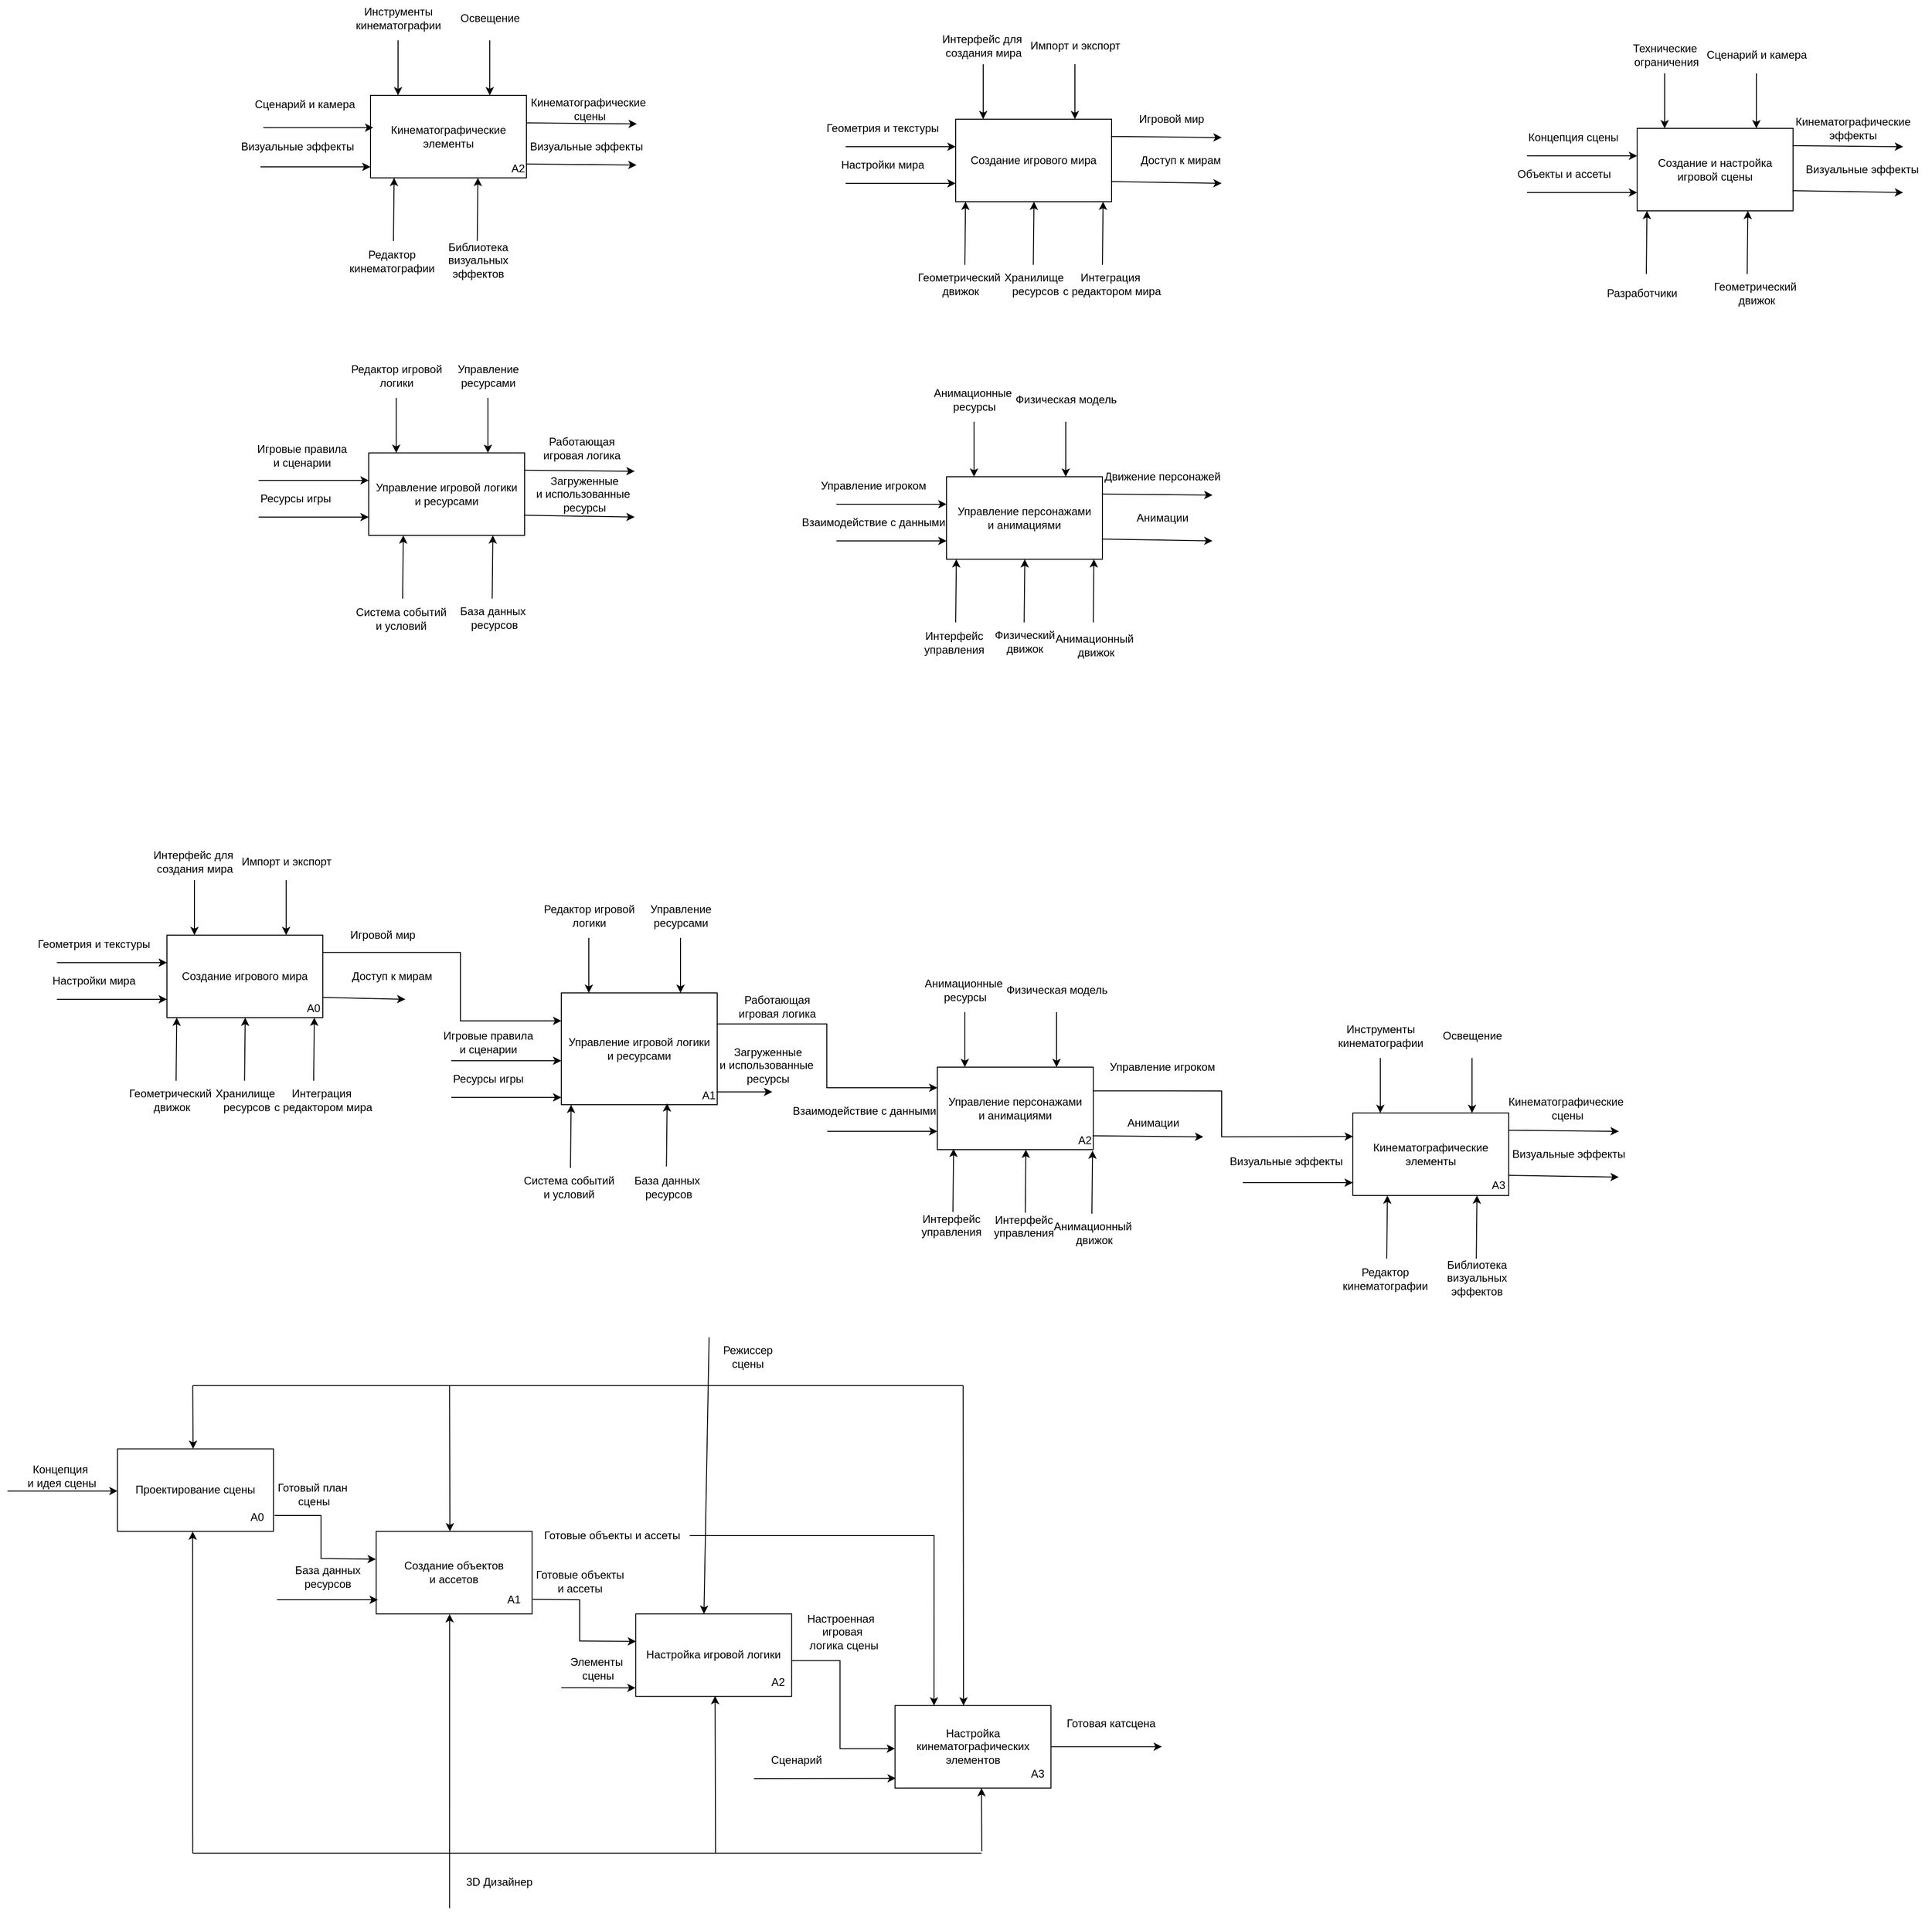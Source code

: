 <mxfile version="21.7.5" type="device">
  <diagram name="Страница — 1" id="sKF7hT73zh9AMPzWDUYk">
    <mxGraphModel dx="2245" dy="682" grid="1" gridSize="10" guides="1" tooltips="1" connect="1" arrows="1" fold="1" page="1" pageScale="1" pageWidth="827" pageHeight="1169" math="0" shadow="0">
      <root>
        <mxCell id="0" />
        <mxCell id="1" parent="0" />
        <mxCell id="dz_vzdbdL12ZwfbwtRYd-1" value="Создание игрового мира" style="rounded=0;whiteSpace=wrap;html=1;" parent="1" vertex="1">
          <mxGeometry x="350" y="260" width="170" height="90" as="geometry" />
        </mxCell>
        <mxCell id="dz_vzdbdL12ZwfbwtRYd-3" value="" style="endArrow=classic;html=1;rounded=0;" parent="1" edge="1">
          <mxGeometry width="50" height="50" relative="1" as="geometry">
            <mxPoint x="230" y="290" as="sourcePoint" />
            <mxPoint x="350" y="290" as="targetPoint" />
          </mxGeometry>
        </mxCell>
        <mxCell id="dz_vzdbdL12ZwfbwtRYd-5" value="Геометрия и текстуры" style="text;html=1;align=center;verticalAlign=middle;resizable=0;points=[];autosize=1;strokeColor=none;fillColor=none;" parent="1" vertex="1">
          <mxGeometry x="195" y="255" width="150" height="30" as="geometry" />
        </mxCell>
        <mxCell id="dz_vzdbdL12ZwfbwtRYd-7" value="" style="endArrow=classic;html=1;rounded=0;" parent="1" edge="1">
          <mxGeometry width="50" height="50" relative="1" as="geometry">
            <mxPoint x="230" y="330" as="sourcePoint" />
            <mxPoint x="350" y="330" as="targetPoint" />
          </mxGeometry>
        </mxCell>
        <mxCell id="dz_vzdbdL12ZwfbwtRYd-8" value="Настройки мира" style="text;html=1;align=center;verticalAlign=middle;resizable=0;points=[];autosize=1;strokeColor=none;fillColor=none;" parent="1" vertex="1">
          <mxGeometry x="215" y="295" width="110" height="30" as="geometry" />
        </mxCell>
        <mxCell id="dz_vzdbdL12ZwfbwtRYd-10" value="" style="endArrow=classic;html=1;rounded=0;" parent="1" edge="1">
          <mxGeometry width="50" height="50" relative="1" as="geometry">
            <mxPoint x="380" y="200" as="sourcePoint" />
            <mxPoint x="380" y="260" as="targetPoint" />
          </mxGeometry>
        </mxCell>
        <mxCell id="dz_vzdbdL12ZwfbwtRYd-11" value="Интерфейс для&amp;nbsp;&lt;br&gt;создания мира" style="text;html=1;align=center;verticalAlign=middle;resizable=0;points=[];autosize=1;strokeColor=none;fillColor=none;" parent="1" vertex="1">
          <mxGeometry x="325" y="160" width="110" height="40" as="geometry" />
        </mxCell>
        <mxCell id="dz_vzdbdL12ZwfbwtRYd-13" value="" style="endArrow=classic;html=1;rounded=0;" parent="1" edge="1">
          <mxGeometry width="50" height="50" relative="1" as="geometry">
            <mxPoint x="480" y="200" as="sourcePoint" />
            <mxPoint x="480" y="260" as="targetPoint" />
          </mxGeometry>
        </mxCell>
        <mxCell id="dz_vzdbdL12ZwfbwtRYd-15" value="Импорт и экспорт" style="text;html=1;align=center;verticalAlign=middle;resizable=0;points=[];autosize=1;strokeColor=none;fillColor=none;" parent="1" vertex="1">
          <mxGeometry x="420" y="165" width="120" height="30" as="geometry" />
        </mxCell>
        <mxCell id="dz_vzdbdL12ZwfbwtRYd-16" value="" style="endArrow=classic;html=1;rounded=0;entryX=0.063;entryY=1.013;entryDx=0;entryDy=0;entryPerimeter=0;" parent="1" edge="1">
          <mxGeometry width="50" height="50" relative="1" as="geometry">
            <mxPoint x="360" y="418.83" as="sourcePoint" />
            <mxPoint x="360.71" y="350.0" as="targetPoint" />
          </mxGeometry>
        </mxCell>
        <mxCell id="dz_vzdbdL12ZwfbwtRYd-18" value="Геометрический&amp;nbsp;&lt;br&gt;движок" style="text;html=1;align=center;verticalAlign=middle;resizable=0;points=[];autosize=1;strokeColor=none;fillColor=none;" parent="1" vertex="1">
          <mxGeometry x="295" y="420" width="120" height="40" as="geometry" />
        </mxCell>
        <mxCell id="dz_vzdbdL12ZwfbwtRYd-19" value="" style="endArrow=classic;html=1;rounded=0;entryX=0.063;entryY=1.013;entryDx=0;entryDy=0;entryPerimeter=0;" parent="1" edge="1">
          <mxGeometry width="50" height="50" relative="1" as="geometry">
            <mxPoint x="434.65" y="418.83" as="sourcePoint" />
            <mxPoint x="435.36" y="350.0" as="targetPoint" />
          </mxGeometry>
        </mxCell>
        <mxCell id="dz_vzdbdL12ZwfbwtRYd-20" value="" style="endArrow=classic;html=1;rounded=0;entryX=0.063;entryY=1.013;entryDx=0;entryDy=0;entryPerimeter=0;" parent="1" edge="1">
          <mxGeometry width="50" height="50" relative="1" as="geometry">
            <mxPoint x="510" y="418.83" as="sourcePoint" />
            <mxPoint x="510.71" y="350.0" as="targetPoint" />
          </mxGeometry>
        </mxCell>
        <mxCell id="dz_vzdbdL12ZwfbwtRYd-21" value="Хранилище&lt;br&gt;&amp;nbsp;ресурсов" style="text;html=1;align=center;verticalAlign=middle;resizable=0;points=[];autosize=1;strokeColor=none;fillColor=none;" parent="1" vertex="1">
          <mxGeometry x="390" y="420" width="90" height="40" as="geometry" />
        </mxCell>
        <mxCell id="dz_vzdbdL12ZwfbwtRYd-22" value="Интеграция&amp;nbsp;&lt;br&gt;с редактором мира" style="text;html=1;align=center;verticalAlign=middle;resizable=0;points=[];autosize=1;strokeColor=none;fillColor=none;" parent="1" vertex="1">
          <mxGeometry x="455" y="420" width="130" height="40" as="geometry" />
        </mxCell>
        <mxCell id="dz_vzdbdL12ZwfbwtRYd-23" value="" style="endArrow=classic;html=1;rounded=0;" parent="1" edge="1">
          <mxGeometry width="50" height="50" relative="1" as="geometry">
            <mxPoint x="519.29" y="278.83" as="sourcePoint" />
            <mxPoint x="640" y="280" as="targetPoint" />
          </mxGeometry>
        </mxCell>
        <mxCell id="dz_vzdbdL12ZwfbwtRYd-24" value="" style="endArrow=classic;html=1;rounded=0;" parent="1" edge="1">
          <mxGeometry width="50" height="50" relative="1" as="geometry">
            <mxPoint x="519.29" y="328" as="sourcePoint" />
            <mxPoint x="640" y="330" as="targetPoint" />
          </mxGeometry>
        </mxCell>
        <mxCell id="dz_vzdbdL12ZwfbwtRYd-25" value="Игровой мир" style="text;html=1;align=center;verticalAlign=middle;resizable=0;points=[];autosize=1;strokeColor=none;fillColor=none;" parent="1" vertex="1">
          <mxGeometry x="540" y="245" width="90" height="30" as="geometry" />
        </mxCell>
        <mxCell id="dz_vzdbdL12ZwfbwtRYd-26" value="Доступ к мирам" style="text;html=1;align=center;verticalAlign=middle;resizable=0;points=[];autosize=1;strokeColor=none;fillColor=none;" parent="1" vertex="1">
          <mxGeometry x="540" y="290" width="110" height="30" as="geometry" />
        </mxCell>
        <mxCell id="dz_vzdbdL12ZwfbwtRYd-27" value="Управление персонажами&lt;br&gt;и анимациями" style="rounded=0;whiteSpace=wrap;html=1;" parent="1" vertex="1">
          <mxGeometry x="340" y="650" width="170" height="90" as="geometry" />
        </mxCell>
        <mxCell id="dz_vzdbdL12ZwfbwtRYd-28" value="" style="endArrow=classic;html=1;rounded=0;" parent="1" edge="1">
          <mxGeometry width="50" height="50" relative="1" as="geometry">
            <mxPoint x="220" y="680" as="sourcePoint" />
            <mxPoint x="340" y="680" as="targetPoint" />
          </mxGeometry>
        </mxCell>
        <mxCell id="dz_vzdbdL12ZwfbwtRYd-29" value="Управление игроком" style="text;html=1;align=center;verticalAlign=middle;resizable=0;points=[];autosize=1;strokeColor=none;fillColor=none;" parent="1" vertex="1">
          <mxGeometry x="190" y="645" width="140" height="30" as="geometry" />
        </mxCell>
        <mxCell id="dz_vzdbdL12ZwfbwtRYd-30" value="" style="endArrow=classic;html=1;rounded=0;" parent="1" edge="1">
          <mxGeometry width="50" height="50" relative="1" as="geometry">
            <mxPoint x="220" y="720" as="sourcePoint" />
            <mxPoint x="340" y="720" as="targetPoint" />
          </mxGeometry>
        </mxCell>
        <mxCell id="dz_vzdbdL12ZwfbwtRYd-31" value="Взаимодействие с данными" style="text;html=1;align=center;verticalAlign=middle;resizable=0;points=[];autosize=1;strokeColor=none;fillColor=none;" parent="1" vertex="1">
          <mxGeometry x="170" y="685" width="180" height="30" as="geometry" />
        </mxCell>
        <mxCell id="dz_vzdbdL12ZwfbwtRYd-32" value="" style="endArrow=classic;html=1;rounded=0;" parent="1" edge="1">
          <mxGeometry width="50" height="50" relative="1" as="geometry">
            <mxPoint x="370" y="590" as="sourcePoint" />
            <mxPoint x="370" y="650" as="targetPoint" />
          </mxGeometry>
        </mxCell>
        <mxCell id="dz_vzdbdL12ZwfbwtRYd-33" value="Анимационные&amp;nbsp;&lt;br&gt;ресурсы" style="text;html=1;align=center;verticalAlign=middle;resizable=0;points=[];autosize=1;strokeColor=none;fillColor=none;" parent="1" vertex="1">
          <mxGeometry x="315" y="546" width="110" height="40" as="geometry" />
        </mxCell>
        <mxCell id="dz_vzdbdL12ZwfbwtRYd-34" value="" style="endArrow=classic;html=1;rounded=0;" parent="1" edge="1">
          <mxGeometry width="50" height="50" relative="1" as="geometry">
            <mxPoint x="470" y="590" as="sourcePoint" />
            <mxPoint x="470" y="650" as="targetPoint" />
          </mxGeometry>
        </mxCell>
        <mxCell id="dz_vzdbdL12ZwfbwtRYd-35" value="Физическая модель" style="text;html=1;align=center;verticalAlign=middle;resizable=0;points=[];autosize=1;strokeColor=none;fillColor=none;" parent="1" vertex="1">
          <mxGeometry x="405" y="551" width="130" height="30" as="geometry" />
        </mxCell>
        <mxCell id="dz_vzdbdL12ZwfbwtRYd-36" value="" style="endArrow=classic;html=1;rounded=0;entryX=0.063;entryY=1.013;entryDx=0;entryDy=0;entryPerimeter=0;" parent="1" edge="1">
          <mxGeometry width="50" height="50" relative="1" as="geometry">
            <mxPoint x="350" y="808.83" as="sourcePoint" />
            <mxPoint x="350.71" y="740" as="targetPoint" />
          </mxGeometry>
        </mxCell>
        <mxCell id="dz_vzdbdL12ZwfbwtRYd-37" value="Интерфейс&lt;br&gt;управления" style="text;html=1;align=center;verticalAlign=middle;resizable=0;points=[];autosize=1;strokeColor=none;fillColor=none;" parent="1" vertex="1">
          <mxGeometry x="303" y="811" width="90" height="40" as="geometry" />
        </mxCell>
        <mxCell id="dz_vzdbdL12ZwfbwtRYd-38" value="" style="endArrow=classic;html=1;rounded=0;entryX=0.063;entryY=1.013;entryDx=0;entryDy=0;entryPerimeter=0;" parent="1" edge="1">
          <mxGeometry width="50" height="50" relative="1" as="geometry">
            <mxPoint x="424.65" y="808.83" as="sourcePoint" />
            <mxPoint x="425.36" y="740" as="targetPoint" />
          </mxGeometry>
        </mxCell>
        <mxCell id="dz_vzdbdL12ZwfbwtRYd-39" value="" style="endArrow=classic;html=1;rounded=0;entryX=0.063;entryY=1.013;entryDx=0;entryDy=0;entryPerimeter=0;" parent="1" edge="1">
          <mxGeometry width="50" height="50" relative="1" as="geometry">
            <mxPoint x="500" y="808.83" as="sourcePoint" />
            <mxPoint x="500.71" y="740" as="targetPoint" />
          </mxGeometry>
        </mxCell>
        <mxCell id="dz_vzdbdL12ZwfbwtRYd-40" value="Физический&lt;br&gt;движок" style="text;html=1;align=center;verticalAlign=middle;resizable=0;points=[];autosize=1;strokeColor=none;fillColor=none;" parent="1" vertex="1">
          <mxGeometry x="380" y="810" width="90" height="40" as="geometry" />
        </mxCell>
        <mxCell id="dz_vzdbdL12ZwfbwtRYd-41" value="Анимационный&lt;br&gt;&amp;nbsp;движок" style="text;html=1;align=center;verticalAlign=middle;resizable=0;points=[];autosize=1;strokeColor=none;fillColor=none;" parent="1" vertex="1">
          <mxGeometry x="446" y="814" width="110" height="40" as="geometry" />
        </mxCell>
        <mxCell id="dz_vzdbdL12ZwfbwtRYd-42" value="" style="endArrow=classic;html=1;rounded=0;" parent="1" edge="1">
          <mxGeometry width="50" height="50" relative="1" as="geometry">
            <mxPoint x="509.29" y="668.83" as="sourcePoint" />
            <mxPoint x="630" y="670" as="targetPoint" />
          </mxGeometry>
        </mxCell>
        <mxCell id="dz_vzdbdL12ZwfbwtRYd-43" value="" style="endArrow=classic;html=1;rounded=0;" parent="1" edge="1">
          <mxGeometry width="50" height="50" relative="1" as="geometry">
            <mxPoint x="509.29" y="718" as="sourcePoint" />
            <mxPoint x="630" y="720" as="targetPoint" />
          </mxGeometry>
        </mxCell>
        <mxCell id="dz_vzdbdL12ZwfbwtRYd-44" value="Движение персонажей" style="text;html=1;align=center;verticalAlign=middle;resizable=0;points=[];autosize=1;strokeColor=none;fillColor=none;" parent="1" vertex="1">
          <mxGeometry x="500" y="635" width="150" height="30" as="geometry" />
        </mxCell>
        <mxCell id="dz_vzdbdL12ZwfbwtRYd-45" value="Анимации" style="text;html=1;align=center;verticalAlign=middle;resizable=0;points=[];autosize=1;strokeColor=none;fillColor=none;" parent="1" vertex="1">
          <mxGeometry x="535" y="680" width="80" height="30" as="geometry" />
        </mxCell>
        <mxCell id="dz_vzdbdL12ZwfbwtRYd-65" value="Управление игровой логики&lt;br style=&quot;border-color: var(--border-color);&quot;&gt;и ресурсами" style="rounded=0;whiteSpace=wrap;html=1;" parent="1" vertex="1">
          <mxGeometry x="-80" y="1213" width="170" height="122" as="geometry" />
        </mxCell>
        <mxCell id="dz_vzdbdL12ZwfbwtRYd-66" value="" style="endArrow=classic;html=1;rounded=0;" parent="1" edge="1">
          <mxGeometry width="50" height="50" relative="1" as="geometry">
            <mxPoint x="-200" y="1287" as="sourcePoint" />
            <mxPoint x="-80" y="1287" as="targetPoint" />
          </mxGeometry>
        </mxCell>
        <mxCell id="dz_vzdbdL12ZwfbwtRYd-67" value="Игровые правила&lt;br style=&quot;border-color: var(--border-color);&quot;&gt;и сценарии" style="text;html=1;align=center;verticalAlign=middle;resizable=0;points=[];autosize=1;strokeColor=none;fillColor=none;" parent="1" vertex="1">
          <mxGeometry x="-220" y="1247" width="120" height="40" as="geometry" />
        </mxCell>
        <mxCell id="dz_vzdbdL12ZwfbwtRYd-68" value="" style="endArrow=classic;html=1;rounded=0;" parent="1" edge="1">
          <mxGeometry width="50" height="50" relative="1" as="geometry">
            <mxPoint x="-200" y="1327" as="sourcePoint" />
            <mxPoint x="-80" y="1327" as="targetPoint" />
          </mxGeometry>
        </mxCell>
        <mxCell id="dz_vzdbdL12ZwfbwtRYd-69" value="Ресурсы игры" style="text;html=1;align=center;verticalAlign=middle;resizable=0;points=[];autosize=1;strokeColor=none;fillColor=none;" parent="1" vertex="1">
          <mxGeometry x="-210" y="1292" width="100" height="30" as="geometry" />
        </mxCell>
        <mxCell id="dz_vzdbdL12ZwfbwtRYd-70" value="" style="endArrow=classic;html=1;rounded=0;" parent="1" edge="1">
          <mxGeometry width="50" height="50" relative="1" as="geometry">
            <mxPoint x="-50" y="1153" as="sourcePoint" />
            <mxPoint x="-50" y="1213" as="targetPoint" />
          </mxGeometry>
        </mxCell>
        <mxCell id="dz_vzdbdL12ZwfbwtRYd-71" value="Редактор игровой&lt;br style=&quot;border-color: var(--border-color);&quot;&gt;логики" style="text;html=1;align=center;verticalAlign=middle;resizable=0;points=[];autosize=1;strokeColor=none;fillColor=none;" parent="1" vertex="1">
          <mxGeometry x="-110" y="1109" width="120" height="40" as="geometry" />
        </mxCell>
        <mxCell id="dz_vzdbdL12ZwfbwtRYd-72" value="" style="endArrow=classic;html=1;rounded=0;" parent="1" edge="1">
          <mxGeometry width="50" height="50" relative="1" as="geometry">
            <mxPoint x="50" y="1153" as="sourcePoint" />
            <mxPoint x="50" y="1213" as="targetPoint" />
          </mxGeometry>
        </mxCell>
        <mxCell id="dz_vzdbdL12ZwfbwtRYd-73" value="Управление&lt;br style=&quot;border-color: var(--border-color);&quot;&gt;ресурсами" style="text;html=1;align=center;verticalAlign=middle;resizable=0;points=[];autosize=1;strokeColor=none;fillColor=none;" parent="1" vertex="1">
          <mxGeometry x="5" y="1109" width="90" height="40" as="geometry" />
        </mxCell>
        <mxCell id="dz_vzdbdL12ZwfbwtRYd-74" value="" style="endArrow=classic;html=1;rounded=0;entryX=0.063;entryY=1.013;entryDx=0;entryDy=0;entryPerimeter=0;" parent="1" edge="1">
          <mxGeometry width="50" height="50" relative="1" as="geometry">
            <mxPoint x="-70" y="1403.83" as="sourcePoint" />
            <mxPoint x="-69.29" y="1335" as="targetPoint" />
          </mxGeometry>
        </mxCell>
        <mxCell id="dz_vzdbdL12ZwfbwtRYd-75" value="Система событий&lt;br style=&quot;border-color: var(--border-color);&quot;&gt;и условий" style="text;html=1;align=center;verticalAlign=middle;resizable=0;points=[];autosize=1;strokeColor=none;fillColor=none;" parent="1" vertex="1">
          <mxGeometry x="-132" y="1405" width="120" height="40" as="geometry" />
        </mxCell>
        <mxCell id="dz_vzdbdL12ZwfbwtRYd-76" value="" style="endArrow=classic;html=1;rounded=0;entryX=0.063;entryY=1.013;entryDx=0;entryDy=0;entryPerimeter=0;" parent="1" edge="1">
          <mxGeometry width="50" height="50" relative="1" as="geometry">
            <mxPoint x="34.65" y="1402.33" as="sourcePoint" />
            <mxPoint x="35.36" y="1333.5" as="targetPoint" />
          </mxGeometry>
        </mxCell>
        <mxCell id="dz_vzdbdL12ZwfbwtRYd-78" value="База данных&lt;br style=&quot;border-color: var(--border-color);&quot;&gt;&amp;nbsp;ресурсов" style="text;html=1;align=center;verticalAlign=middle;resizable=0;points=[];autosize=1;strokeColor=none;fillColor=none;" parent="1" vertex="1">
          <mxGeometry x="-10" y="1404.5" width="90" height="40" as="geometry" />
        </mxCell>
        <mxCell id="dz_vzdbdL12ZwfbwtRYd-80" value="" style="endArrow=classic;html=1;rounded=0;entryX=0;entryY=0.25;entryDx=0;entryDy=0;edgeStyle=elbowEdgeStyle;" parent="1" target="dz_vzdbdL12ZwfbwtRYd-103" edge="1">
          <mxGeometry width="50" height="50" relative="1" as="geometry">
            <mxPoint x="89.29" y="1246.83" as="sourcePoint" />
            <mxPoint x="210" y="1248" as="targetPoint" />
          </mxGeometry>
        </mxCell>
        <mxCell id="dz_vzdbdL12ZwfbwtRYd-81" value="" style="endArrow=classic;html=1;rounded=0;" parent="1" edge="1">
          <mxGeometry width="50" height="50" relative="1" as="geometry">
            <mxPoint x="89.29" y="1321" as="sourcePoint" />
            <mxPoint x="150" y="1321" as="targetPoint" />
          </mxGeometry>
        </mxCell>
        <mxCell id="dz_vzdbdL12ZwfbwtRYd-82" value="Работающая&lt;br style=&quot;border-color: var(--border-color);&quot;&gt;игровая логика" style="text;html=1;align=center;verticalAlign=middle;resizable=0;points=[];autosize=1;strokeColor=none;fillColor=none;" parent="1" vertex="1">
          <mxGeometry x="100" y="1208" width="110" height="40" as="geometry" />
        </mxCell>
        <mxCell id="dz_vzdbdL12ZwfbwtRYd-83" value="Загруженные&lt;br style=&quot;border-color: var(--border-color);&quot;&gt;и использованные&amp;nbsp;&lt;br style=&quot;border-color: var(--border-color);&quot;&gt;ресурсы" style="text;html=1;align=center;verticalAlign=middle;resizable=0;points=[];autosize=1;strokeColor=none;fillColor=none;" parent="1" vertex="1">
          <mxGeometry x="80" y="1262" width="130" height="60" as="geometry" />
        </mxCell>
        <mxCell id="dz_vzdbdL12ZwfbwtRYd-103" value="Управление персонажами&lt;br style=&quot;border-color: var(--border-color);&quot;&gt;и анимациями" style="rounded=0;whiteSpace=wrap;html=1;" parent="1" vertex="1">
          <mxGeometry x="330" y="1294" width="170" height="90" as="geometry" />
        </mxCell>
        <mxCell id="dz_vzdbdL12ZwfbwtRYd-106" value="" style="endArrow=classic;html=1;rounded=0;" parent="1" edge="1">
          <mxGeometry width="50" height="50" relative="1" as="geometry">
            <mxPoint x="210" y="1364" as="sourcePoint" />
            <mxPoint x="330" y="1364" as="targetPoint" />
          </mxGeometry>
        </mxCell>
        <mxCell id="dz_vzdbdL12ZwfbwtRYd-108" value="" style="endArrow=classic;html=1;rounded=0;" parent="1" edge="1">
          <mxGeometry width="50" height="50" relative="1" as="geometry">
            <mxPoint x="360" y="1234" as="sourcePoint" />
            <mxPoint x="360" y="1294" as="targetPoint" />
          </mxGeometry>
        </mxCell>
        <mxCell id="dz_vzdbdL12ZwfbwtRYd-109" value="Анимационные&amp;nbsp;&lt;br style=&quot;border-color: var(--border-color);&quot;&gt;ресурсы" style="text;html=1;align=center;verticalAlign=middle;resizable=0;points=[];autosize=1;strokeColor=none;fillColor=none;" parent="1" vertex="1">
          <mxGeometry x="305" y="1190" width="110" height="40" as="geometry" />
        </mxCell>
        <mxCell id="dz_vzdbdL12ZwfbwtRYd-110" value="" style="endArrow=classic;html=1;rounded=0;" parent="1" edge="1">
          <mxGeometry width="50" height="50" relative="1" as="geometry">
            <mxPoint x="460" y="1234" as="sourcePoint" />
            <mxPoint x="460" y="1294" as="targetPoint" />
          </mxGeometry>
        </mxCell>
        <mxCell id="dz_vzdbdL12ZwfbwtRYd-111" value="Физическая модель" style="text;html=1;align=center;verticalAlign=middle;resizable=0;points=[];autosize=1;strokeColor=none;fillColor=none;" parent="1" vertex="1">
          <mxGeometry x="395" y="1195" width="130" height="30" as="geometry" />
        </mxCell>
        <mxCell id="dz_vzdbdL12ZwfbwtRYd-112" value="" style="endArrow=classic;html=1;rounded=0;entryX=0.063;entryY=1.013;entryDx=0;entryDy=0;entryPerimeter=0;" parent="1" edge="1">
          <mxGeometry width="50" height="50" relative="1" as="geometry">
            <mxPoint x="347" y="1451.83" as="sourcePoint" />
            <mxPoint x="347.71" y="1383" as="targetPoint" />
          </mxGeometry>
        </mxCell>
        <mxCell id="dz_vzdbdL12ZwfbwtRYd-113" value="&#xa;&lt;span style=&quot;color: rgb(0, 0, 0); font-family: Helvetica; font-size: 12px; font-style: normal; font-variant-ligatures: normal; font-variant-caps: normal; font-weight: 400; letter-spacing: normal; orphans: 2; text-align: center; text-indent: 0px; text-transform: none; widows: 2; word-spacing: 0px; -webkit-text-stroke-width: 0px; background-color: rgb(251, 251, 251); text-decoration-thickness: initial; text-decoration-style: initial; text-decoration-color: initial; float: none; display: inline !important;&quot;&gt;Интерфейс&lt;/span&gt;&lt;br style=&quot;border-color: var(--border-color); color: rgb(0, 0, 0); font-family: Helvetica; font-size: 12px; font-style: normal; font-variant-ligatures: normal; font-variant-caps: normal; font-weight: 400; letter-spacing: normal; orphans: 2; text-align: center; text-indent: 0px; text-transform: none; widows: 2; word-spacing: 0px; -webkit-text-stroke-width: 0px; background-color: rgb(251, 251, 251); text-decoration-thickness: initial; text-decoration-style: initial; text-decoration-color: initial;&quot;&gt;&lt;span style=&quot;color: rgb(0, 0, 0); font-family: Helvetica; font-size: 12px; font-style: normal; font-variant-ligatures: normal; font-variant-caps: normal; font-weight: 400; letter-spacing: normal; orphans: 2; text-align: center; text-indent: 0px; text-transform: none; widows: 2; word-spacing: 0px; -webkit-text-stroke-width: 0px; background-color: rgb(251, 251, 251); text-decoration-thickness: initial; text-decoration-style: initial; text-decoration-color: initial; float: none; display: inline !important;&quot;&gt;управления&lt;/span&gt;&#xa;&#xa;" style="text;html=1;align=center;verticalAlign=middle;resizable=0;points=[];autosize=1;strokeColor=none;fillColor=none;" parent="1" vertex="1">
          <mxGeometry x="300" y="1439" width="90" height="70" as="geometry" />
        </mxCell>
        <mxCell id="dz_vzdbdL12ZwfbwtRYd-114" value="" style="endArrow=classic;html=1;rounded=0;entryX=0.063;entryY=1.013;entryDx=0;entryDy=0;entryPerimeter=0;" parent="1" edge="1">
          <mxGeometry width="50" height="50" relative="1" as="geometry">
            <mxPoint x="498.51" y="1453.83" as="sourcePoint" />
            <mxPoint x="499.22" y="1385" as="targetPoint" />
          </mxGeometry>
        </mxCell>
        <mxCell id="dz_vzdbdL12ZwfbwtRYd-116" value="Анимационный&lt;br style=&quot;border-color: var(--border-color);&quot;&gt;&amp;nbsp;движок" style="text;html=1;align=center;verticalAlign=middle;resizable=0;points=[];autosize=1;strokeColor=none;fillColor=none;" parent="1" vertex="1">
          <mxGeometry x="443.86" y="1455" width="110" height="40" as="geometry" />
        </mxCell>
        <mxCell id="dz_vzdbdL12ZwfbwtRYd-118" value="" style="endArrow=classic;html=1;rounded=0;" parent="1" edge="1">
          <mxGeometry width="50" height="50" relative="1" as="geometry">
            <mxPoint x="499.29" y="1368.83" as="sourcePoint" />
            <mxPoint x="620" y="1370" as="targetPoint" />
          </mxGeometry>
        </mxCell>
        <mxCell id="dz_vzdbdL12ZwfbwtRYd-120" value="Анимации" style="text;html=1;align=center;verticalAlign=middle;resizable=0;points=[];autosize=1;strokeColor=none;fillColor=none;" parent="1" vertex="1">
          <mxGeometry x="525" y="1340" width="80" height="30" as="geometry" />
        </mxCell>
        <mxCell id="dz_vzdbdL12ZwfbwtRYd-122" value="Создание игрового мира" style="rounded=0;whiteSpace=wrap;html=1;" parent="1" vertex="1">
          <mxGeometry x="-510" y="1150" width="170" height="90" as="geometry" />
        </mxCell>
        <mxCell id="dz_vzdbdL12ZwfbwtRYd-123" value="" style="endArrow=classic;html=1;rounded=0;" parent="1" edge="1">
          <mxGeometry width="50" height="50" relative="1" as="geometry">
            <mxPoint x="-630" y="1180" as="sourcePoint" />
            <mxPoint x="-510" y="1180" as="targetPoint" />
          </mxGeometry>
        </mxCell>
        <mxCell id="dz_vzdbdL12ZwfbwtRYd-124" value="Геометрия и текстуры" style="text;html=1;align=center;verticalAlign=middle;resizable=0;points=[];autosize=1;strokeColor=none;fillColor=none;" parent="1" vertex="1">
          <mxGeometry x="-665" y="1145" width="150" height="30" as="geometry" />
        </mxCell>
        <mxCell id="dz_vzdbdL12ZwfbwtRYd-125" value="" style="endArrow=classic;html=1;rounded=0;" parent="1" edge="1">
          <mxGeometry width="50" height="50" relative="1" as="geometry">
            <mxPoint x="-630" y="1220" as="sourcePoint" />
            <mxPoint x="-510" y="1220" as="targetPoint" />
          </mxGeometry>
        </mxCell>
        <mxCell id="dz_vzdbdL12ZwfbwtRYd-126" value="Настройки мира" style="text;html=1;align=center;verticalAlign=middle;resizable=0;points=[];autosize=1;strokeColor=none;fillColor=none;" parent="1" vertex="1">
          <mxGeometry x="-645" y="1185" width="110" height="30" as="geometry" />
        </mxCell>
        <mxCell id="dz_vzdbdL12ZwfbwtRYd-127" value="" style="endArrow=classic;html=1;rounded=0;" parent="1" edge="1">
          <mxGeometry width="50" height="50" relative="1" as="geometry">
            <mxPoint x="-480" y="1090" as="sourcePoint" />
            <mxPoint x="-480" y="1150" as="targetPoint" />
          </mxGeometry>
        </mxCell>
        <mxCell id="dz_vzdbdL12ZwfbwtRYd-128" value="Интерфейс для&amp;nbsp;&lt;br style=&quot;border-color: var(--border-color);&quot;&gt;создания мира" style="text;html=1;align=center;verticalAlign=middle;resizable=0;points=[];autosize=1;strokeColor=none;fillColor=none;" parent="1" vertex="1">
          <mxGeometry x="-535" y="1050" width="110" height="40" as="geometry" />
        </mxCell>
        <mxCell id="dz_vzdbdL12ZwfbwtRYd-129" value="" style="endArrow=classic;html=1;rounded=0;" parent="1" edge="1">
          <mxGeometry width="50" height="50" relative="1" as="geometry">
            <mxPoint x="-380" y="1090" as="sourcePoint" />
            <mxPoint x="-380" y="1150" as="targetPoint" />
          </mxGeometry>
        </mxCell>
        <mxCell id="dz_vzdbdL12ZwfbwtRYd-130" value="Импорт и экспорт" style="text;html=1;align=center;verticalAlign=middle;resizable=0;points=[];autosize=1;strokeColor=none;fillColor=none;" parent="1" vertex="1">
          <mxGeometry x="-440" y="1055" width="120" height="30" as="geometry" />
        </mxCell>
        <mxCell id="dz_vzdbdL12ZwfbwtRYd-131" value="" style="endArrow=classic;html=1;rounded=0;entryX=0.063;entryY=1.013;entryDx=0;entryDy=0;entryPerimeter=0;" parent="1" edge="1">
          <mxGeometry width="50" height="50" relative="1" as="geometry">
            <mxPoint x="-500" y="1308.83" as="sourcePoint" />
            <mxPoint x="-499.29" y="1240" as="targetPoint" />
          </mxGeometry>
        </mxCell>
        <mxCell id="dz_vzdbdL12ZwfbwtRYd-132" value="Геометрический&amp;nbsp;&lt;br style=&quot;border-color: var(--border-color);&quot;&gt;движок" style="text;html=1;align=center;verticalAlign=middle;resizable=0;points=[];autosize=1;strokeColor=none;fillColor=none;" parent="1" vertex="1">
          <mxGeometry x="-565" y="1310" width="120" height="40" as="geometry" />
        </mxCell>
        <mxCell id="dz_vzdbdL12ZwfbwtRYd-133" value="" style="endArrow=classic;html=1;rounded=0;entryX=0.063;entryY=1.013;entryDx=0;entryDy=0;entryPerimeter=0;" parent="1" edge="1">
          <mxGeometry width="50" height="50" relative="1" as="geometry">
            <mxPoint x="-425.35" y="1308.83" as="sourcePoint" />
            <mxPoint x="-424.64" y="1240" as="targetPoint" />
          </mxGeometry>
        </mxCell>
        <mxCell id="dz_vzdbdL12ZwfbwtRYd-134" value="" style="endArrow=classic;html=1;rounded=0;entryX=0.063;entryY=1.013;entryDx=0;entryDy=0;entryPerimeter=0;" parent="1" edge="1">
          <mxGeometry width="50" height="50" relative="1" as="geometry">
            <mxPoint x="-350" y="1308.83" as="sourcePoint" />
            <mxPoint x="-349.29" y="1240" as="targetPoint" />
          </mxGeometry>
        </mxCell>
        <mxCell id="dz_vzdbdL12ZwfbwtRYd-135" value="Хранилище&lt;br style=&quot;border-color: var(--border-color);&quot;&gt;&amp;nbsp;ресурсов" style="text;html=1;align=center;verticalAlign=middle;resizable=0;points=[];autosize=1;strokeColor=none;fillColor=none;" parent="1" vertex="1">
          <mxGeometry x="-470" y="1310" width="90" height="40" as="geometry" />
        </mxCell>
        <mxCell id="dz_vzdbdL12ZwfbwtRYd-136" value="Интеграция&amp;nbsp;&lt;br style=&quot;border-color: var(--border-color);&quot;&gt;с редактором мира" style="text;html=1;align=center;verticalAlign=middle;resizable=0;points=[];autosize=1;strokeColor=none;fillColor=none;" parent="1" vertex="1">
          <mxGeometry x="-405" y="1310" width="130" height="40" as="geometry" />
        </mxCell>
        <mxCell id="dz_vzdbdL12ZwfbwtRYd-137" value="" style="endArrow=classic;html=1;rounded=0;entryX=0;entryY=0.25;entryDx=0;entryDy=0;edgeStyle=elbowEdgeStyle;" parent="1" target="dz_vzdbdL12ZwfbwtRYd-65" edge="1">
          <mxGeometry width="50" height="50" relative="1" as="geometry">
            <mxPoint x="-340.71" y="1168.83" as="sourcePoint" />
            <mxPoint x="-220" y="1170" as="targetPoint" />
            <Array as="points">
              <mxPoint x="-190" y="1205" />
            </Array>
          </mxGeometry>
        </mxCell>
        <mxCell id="dz_vzdbdL12ZwfbwtRYd-138" value="" style="endArrow=classic;html=1;rounded=0;" parent="1" edge="1">
          <mxGeometry width="50" height="50" relative="1" as="geometry">
            <mxPoint x="-340.71" y="1218" as="sourcePoint" />
            <mxPoint x="-250" y="1220" as="targetPoint" />
          </mxGeometry>
        </mxCell>
        <mxCell id="dz_vzdbdL12ZwfbwtRYd-139" value="Игровой мир" style="text;html=1;align=center;verticalAlign=middle;resizable=0;points=[];autosize=1;strokeColor=none;fillColor=none;" parent="1" vertex="1">
          <mxGeometry x="-320" y="1135" width="90" height="30" as="geometry" />
        </mxCell>
        <mxCell id="dz_vzdbdL12ZwfbwtRYd-140" value="Доступ к мирам" style="text;html=1;align=center;verticalAlign=middle;resizable=0;points=[];autosize=1;strokeColor=none;fillColor=none;" parent="1" vertex="1">
          <mxGeometry x="-320" y="1180" width="110" height="30" as="geometry" />
        </mxCell>
        <mxCell id="dz_vzdbdL12ZwfbwtRYd-146" value="Взаимодействие с данными" style="text;html=1;align=center;verticalAlign=middle;resizable=0;points=[];autosize=1;strokeColor=none;fillColor=none;" parent="1" vertex="1">
          <mxGeometry x="160" y="1327" width="180" height="30" as="geometry" />
        </mxCell>
        <mxCell id="dz_vzdbdL12ZwfbwtRYd-147" value="А0" style="text;html=1;strokeColor=none;fillColor=none;align=center;verticalAlign=middle;whiteSpace=wrap;rounded=0;" parent="1" vertex="1">
          <mxGeometry x="-360" y="1220" width="20" height="20" as="geometry" />
        </mxCell>
        <mxCell id="dz_vzdbdL12ZwfbwtRYd-148" value="А1" style="text;html=1;strokeColor=none;fillColor=none;align=center;verticalAlign=middle;whiteSpace=wrap;rounded=0;" parent="1" vertex="1">
          <mxGeometry x="71" y="1315" width="20" height="20" as="geometry" />
        </mxCell>
        <mxCell id="dz_vzdbdL12ZwfbwtRYd-149" value="А2" style="text;html=1;strokeColor=none;fillColor=none;align=center;verticalAlign=middle;whiteSpace=wrap;rounded=0;" parent="1" vertex="1">
          <mxGeometry x="481" y="1364" width="20" height="20" as="geometry" />
        </mxCell>
        <mxCell id="ktwjEbJw_RnijGOUpLHC-1" value="Управление игровой логики&lt;br&gt;и ресурсами" style="rounded=0;whiteSpace=wrap;html=1;" parent="1" vertex="1">
          <mxGeometry x="-290" y="624" width="170" height="90" as="geometry" />
        </mxCell>
        <mxCell id="ktwjEbJw_RnijGOUpLHC-2" value="" style="endArrow=classic;html=1;rounded=0;" parent="1" edge="1">
          <mxGeometry width="50" height="50" relative="1" as="geometry">
            <mxPoint x="-410" y="654" as="sourcePoint" />
            <mxPoint x="-290" y="654" as="targetPoint" />
          </mxGeometry>
        </mxCell>
        <mxCell id="ktwjEbJw_RnijGOUpLHC-3" value="Игровые правила&lt;br&gt;и сценарии" style="text;html=1;align=center;verticalAlign=middle;resizable=0;points=[];autosize=1;strokeColor=none;fillColor=none;" parent="1" vertex="1">
          <mxGeometry x="-423" y="607" width="120" height="40" as="geometry" />
        </mxCell>
        <mxCell id="ktwjEbJw_RnijGOUpLHC-4" value="" style="endArrow=classic;html=1;rounded=0;" parent="1" edge="1">
          <mxGeometry width="50" height="50" relative="1" as="geometry">
            <mxPoint x="-410" y="694" as="sourcePoint" />
            <mxPoint x="-290" y="694" as="targetPoint" />
          </mxGeometry>
        </mxCell>
        <mxCell id="ktwjEbJw_RnijGOUpLHC-5" value="Ресурсы игры" style="text;html=1;align=center;verticalAlign=middle;resizable=0;points=[];autosize=1;strokeColor=none;fillColor=none;" parent="1" vertex="1">
          <mxGeometry x="-420" y="659" width="100" height="30" as="geometry" />
        </mxCell>
        <mxCell id="ktwjEbJw_RnijGOUpLHC-6" value="" style="endArrow=classic;html=1;rounded=0;" parent="1" edge="1">
          <mxGeometry width="50" height="50" relative="1" as="geometry">
            <mxPoint x="-260" y="564" as="sourcePoint" />
            <mxPoint x="-260" y="624" as="targetPoint" />
          </mxGeometry>
        </mxCell>
        <mxCell id="ktwjEbJw_RnijGOUpLHC-7" value="Редактор игровой&lt;br&gt;логики" style="text;html=1;align=center;verticalAlign=middle;resizable=0;points=[];autosize=1;strokeColor=none;fillColor=none;" parent="1" vertex="1">
          <mxGeometry x="-320" y="520" width="120" height="40" as="geometry" />
        </mxCell>
        <mxCell id="ktwjEbJw_RnijGOUpLHC-8" value="" style="endArrow=classic;html=1;rounded=0;" parent="1" edge="1">
          <mxGeometry width="50" height="50" relative="1" as="geometry">
            <mxPoint x="-160" y="564" as="sourcePoint" />
            <mxPoint x="-160" y="624" as="targetPoint" />
          </mxGeometry>
        </mxCell>
        <mxCell id="ktwjEbJw_RnijGOUpLHC-9" value="Управление&lt;br&gt;ресурсами" style="text;html=1;align=center;verticalAlign=middle;resizable=0;points=[];autosize=1;strokeColor=none;fillColor=none;" parent="1" vertex="1">
          <mxGeometry x="-205" y="520" width="90" height="40" as="geometry" />
        </mxCell>
        <mxCell id="ktwjEbJw_RnijGOUpLHC-10" value="" style="endArrow=classic;html=1;rounded=0;entryX=0.063;entryY=1.013;entryDx=0;entryDy=0;entryPerimeter=0;" parent="1" edge="1">
          <mxGeometry width="50" height="50" relative="1" as="geometry">
            <mxPoint x="-253" y="782.83" as="sourcePoint" />
            <mxPoint x="-252.29" y="714" as="targetPoint" />
          </mxGeometry>
        </mxCell>
        <mxCell id="ktwjEbJw_RnijGOUpLHC-11" value="Система событий&lt;br&gt;и условий" style="text;html=1;align=center;verticalAlign=middle;resizable=0;points=[];autosize=1;strokeColor=none;fillColor=none;" parent="1" vertex="1">
          <mxGeometry x="-315" y="785" width="120" height="40" as="geometry" />
        </mxCell>
        <mxCell id="ktwjEbJw_RnijGOUpLHC-12" value="" style="endArrow=classic;html=1;rounded=0;entryX=0.063;entryY=1.013;entryDx=0;entryDy=0;entryPerimeter=0;" parent="1" edge="1">
          <mxGeometry width="50" height="50" relative="1" as="geometry">
            <mxPoint x="-155.35" y="782.83" as="sourcePoint" />
            <mxPoint x="-154.64" y="714" as="targetPoint" />
          </mxGeometry>
        </mxCell>
        <mxCell id="ktwjEbJw_RnijGOUpLHC-14" value="База данных&lt;br&gt;&amp;nbsp;ресурсов" style="text;html=1;align=center;verticalAlign=middle;resizable=0;points=[];autosize=1;strokeColor=none;fillColor=none;" parent="1" vertex="1">
          <mxGeometry x="-200" y="784" width="90" height="40" as="geometry" />
        </mxCell>
        <mxCell id="ktwjEbJw_RnijGOUpLHC-16" value="" style="endArrow=classic;html=1;rounded=0;" parent="1" edge="1">
          <mxGeometry width="50" height="50" relative="1" as="geometry">
            <mxPoint x="-120.71" y="642.83" as="sourcePoint" />
            <mxPoint y="644" as="targetPoint" />
          </mxGeometry>
        </mxCell>
        <mxCell id="ktwjEbJw_RnijGOUpLHC-17" value="" style="endArrow=classic;html=1;rounded=0;" parent="1" edge="1">
          <mxGeometry width="50" height="50" relative="1" as="geometry">
            <mxPoint x="-120.71" y="692" as="sourcePoint" />
            <mxPoint y="694" as="targetPoint" />
          </mxGeometry>
        </mxCell>
        <mxCell id="ktwjEbJw_RnijGOUpLHC-18" value="Работающая&lt;br&gt;игровая логика" style="text;html=1;align=center;verticalAlign=middle;resizable=0;points=[];autosize=1;strokeColor=none;fillColor=none;" parent="1" vertex="1">
          <mxGeometry x="-113" y="599" width="110" height="40" as="geometry" />
        </mxCell>
        <mxCell id="ktwjEbJw_RnijGOUpLHC-19" value="Загруженные&lt;br&gt;и использованные&amp;nbsp;&lt;br&gt;ресурсы" style="text;html=1;align=center;verticalAlign=middle;resizable=0;points=[];autosize=1;strokeColor=none;fillColor=none;" parent="1" vertex="1">
          <mxGeometry x="-120" y="639" width="130" height="60" as="geometry" />
        </mxCell>
        <mxCell id="ktwjEbJw_RnijGOUpLHC-20" value="Кинематографические элементы" style="rounded=0;whiteSpace=wrap;html=1;" parent="1" vertex="1">
          <mxGeometry x="783" y="1344" width="170" height="90" as="geometry" />
        </mxCell>
        <mxCell id="ktwjEbJw_RnijGOUpLHC-21" value="" style="endArrow=classic;html=1;rounded=0;exitX=1.002;exitY=0.287;exitDx=0;exitDy=0;exitPerimeter=0;entryX=0.001;entryY=0.285;entryDx=0;entryDy=0;entryPerimeter=0;" parent="1" source="dz_vzdbdL12ZwfbwtRYd-103" target="ktwjEbJw_RnijGOUpLHC-20" edge="1">
          <mxGeometry width="50" height="50" relative="1" as="geometry">
            <mxPoint x="663" y="1374" as="sourcePoint" />
            <mxPoint x="783" y="1374" as="targetPoint" />
            <Array as="points">
              <mxPoint x="640" y="1320" />
              <mxPoint x="640" y="1370" />
            </Array>
          </mxGeometry>
        </mxCell>
        <mxCell id="ktwjEbJw_RnijGOUpLHC-22" value="Управление игроком" style="text;html=1;align=center;verticalAlign=middle;resizable=0;points=[];autosize=1;strokeColor=none;fillColor=none;" parent="1" vertex="1">
          <mxGeometry x="505" y="1279" width="140" height="30" as="geometry" />
        </mxCell>
        <mxCell id="ktwjEbJw_RnijGOUpLHC-23" value="" style="endArrow=classic;html=1;rounded=0;" parent="1" edge="1">
          <mxGeometry width="50" height="50" relative="1" as="geometry">
            <mxPoint x="663" y="1420" as="sourcePoint" />
            <mxPoint x="783" y="1420" as="targetPoint" />
          </mxGeometry>
        </mxCell>
        <mxCell id="ktwjEbJw_RnijGOUpLHC-24" value="" style="endArrow=classic;html=1;rounded=0;" parent="1" edge="1">
          <mxGeometry width="50" height="50" relative="1" as="geometry">
            <mxPoint x="813" y="1284" as="sourcePoint" />
            <mxPoint x="813" y="1344" as="targetPoint" />
          </mxGeometry>
        </mxCell>
        <mxCell id="ktwjEbJw_RnijGOUpLHC-25" value="Инструменты&lt;br style=&quot;border-color: var(--border-color);&quot;&gt;кинематографии" style="text;html=1;align=center;verticalAlign=middle;resizable=0;points=[];autosize=1;strokeColor=none;fillColor=none;" parent="1" vertex="1">
          <mxGeometry x="753" y="1240" width="120" height="40" as="geometry" />
        </mxCell>
        <mxCell id="ktwjEbJw_RnijGOUpLHC-26" value="" style="endArrow=classic;html=1;rounded=0;" parent="1" edge="1">
          <mxGeometry width="50" height="50" relative="1" as="geometry">
            <mxPoint x="913" y="1284" as="sourcePoint" />
            <mxPoint x="913" y="1344" as="targetPoint" />
          </mxGeometry>
        </mxCell>
        <mxCell id="ktwjEbJw_RnijGOUpLHC-27" value="Освещение" style="text;html=1;align=center;verticalAlign=middle;resizable=0;points=[];autosize=1;strokeColor=none;fillColor=none;" parent="1" vertex="1">
          <mxGeometry x="868" y="1245" width="90" height="30" as="geometry" />
        </mxCell>
        <mxCell id="ktwjEbJw_RnijGOUpLHC-28" value="" style="endArrow=classic;html=1;rounded=0;entryX=0.063;entryY=1.013;entryDx=0;entryDy=0;entryPerimeter=0;" parent="1" edge="1">
          <mxGeometry width="50" height="50" relative="1" as="geometry">
            <mxPoint x="820" y="1502.83" as="sourcePoint" />
            <mxPoint x="820.71" y="1434" as="targetPoint" />
          </mxGeometry>
        </mxCell>
        <mxCell id="ktwjEbJw_RnijGOUpLHC-29" value="Редактор&lt;br style=&quot;border-color: var(--border-color);&quot;&gt;кинематографии" style="text;html=1;align=center;verticalAlign=middle;resizable=0;points=[];autosize=1;strokeColor=none;fillColor=none;" parent="1" vertex="1">
          <mxGeometry x="758" y="1505" width="120" height="40" as="geometry" />
        </mxCell>
        <mxCell id="ktwjEbJw_RnijGOUpLHC-30" value="" style="endArrow=classic;html=1;rounded=0;entryX=0.063;entryY=1.013;entryDx=0;entryDy=0;entryPerimeter=0;" parent="1" edge="1">
          <mxGeometry width="50" height="50" relative="1" as="geometry">
            <mxPoint x="917.65" y="1502.83" as="sourcePoint" />
            <mxPoint x="918.36" y="1434" as="targetPoint" />
          </mxGeometry>
        </mxCell>
        <mxCell id="ktwjEbJw_RnijGOUpLHC-31" value="Библиотека&lt;br style=&quot;border-color: var(--border-color);&quot;&gt;визуальных&lt;br style=&quot;border-color: var(--border-color);&quot;&gt;эффектов" style="text;html=1;align=center;verticalAlign=middle;resizable=0;points=[];autosize=1;strokeColor=none;fillColor=none;" parent="1" vertex="1">
          <mxGeometry x="873" y="1494" width="90" height="60" as="geometry" />
        </mxCell>
        <mxCell id="ktwjEbJw_RnijGOUpLHC-32" value="" style="endArrow=classic;html=1;rounded=0;" parent="1" edge="1">
          <mxGeometry width="50" height="50" relative="1" as="geometry">
            <mxPoint x="952.29" y="1362.83" as="sourcePoint" />
            <mxPoint x="1073" y="1364" as="targetPoint" />
          </mxGeometry>
        </mxCell>
        <mxCell id="ktwjEbJw_RnijGOUpLHC-33" value="" style="endArrow=classic;html=1;rounded=0;" parent="1" edge="1">
          <mxGeometry width="50" height="50" relative="1" as="geometry">
            <mxPoint x="952.29" y="1412" as="sourcePoint" />
            <mxPoint x="1073" y="1414" as="targetPoint" />
          </mxGeometry>
        </mxCell>
        <mxCell id="ktwjEbJw_RnijGOUpLHC-34" value="Кинематографические&lt;br style=&quot;border-color: var(--border-color);&quot;&gt;&amp;nbsp;сцены" style="text;html=1;align=center;verticalAlign=middle;resizable=0;points=[];autosize=1;strokeColor=none;fillColor=none;" parent="1" vertex="1">
          <mxGeometry x="940" y="1319" width="150" height="40" as="geometry" />
        </mxCell>
        <mxCell id="ktwjEbJw_RnijGOUpLHC-35" value="Визуальные эффекты" style="text;html=1;align=center;verticalAlign=middle;resizable=0;points=[];autosize=1;strokeColor=none;fillColor=none;" parent="1" vertex="1">
          <mxGeometry x="943" y="1374" width="150" height="30" as="geometry" />
        </mxCell>
        <mxCell id="ktwjEbJw_RnijGOUpLHC-36" value="Визуальные эффекты" style="text;html=1;align=center;verticalAlign=middle;resizable=0;points=[];autosize=1;strokeColor=none;fillColor=none;" parent="1" vertex="1">
          <mxGeometry x="635" y="1382" width="150" height="30" as="geometry" />
        </mxCell>
        <mxCell id="ktwjEbJw_RnijGOUpLHC-37" value="А3" style="text;html=1;strokeColor=none;fillColor=none;align=center;verticalAlign=middle;whiteSpace=wrap;rounded=0;" parent="1" vertex="1">
          <mxGeometry x="932" y="1413" width="20" height="20" as="geometry" />
        </mxCell>
        <mxCell id="ktwjEbJw_RnijGOUpLHC-38" value="Кинематографические элементы" style="rounded=0;whiteSpace=wrap;html=1;" parent="1" vertex="1">
          <mxGeometry x="-288" y="234" width="170" height="90" as="geometry" />
        </mxCell>
        <mxCell id="ktwjEbJw_RnijGOUpLHC-39" value="" style="endArrow=classic;html=1;rounded=0;" parent="1" edge="1">
          <mxGeometry width="50" height="50" relative="1" as="geometry">
            <mxPoint x="-408" y="312" as="sourcePoint" />
            <mxPoint x="-288" y="312" as="targetPoint" />
          </mxGeometry>
        </mxCell>
        <mxCell id="ktwjEbJw_RnijGOUpLHC-40" value="" style="endArrow=classic;html=1;rounded=0;" parent="1" edge="1">
          <mxGeometry width="50" height="50" relative="1" as="geometry">
            <mxPoint x="-258" y="174" as="sourcePoint" />
            <mxPoint x="-258" y="234" as="targetPoint" />
          </mxGeometry>
        </mxCell>
        <mxCell id="ktwjEbJw_RnijGOUpLHC-41" value="Инструменты&lt;br&gt;кинематографии" style="text;html=1;align=center;verticalAlign=middle;resizable=0;points=[];autosize=1;strokeColor=none;fillColor=none;" parent="1" vertex="1">
          <mxGeometry x="-318" y="130" width="120" height="40" as="geometry" />
        </mxCell>
        <mxCell id="ktwjEbJw_RnijGOUpLHC-42" value="" style="endArrow=classic;html=1;rounded=0;" parent="1" edge="1">
          <mxGeometry width="50" height="50" relative="1" as="geometry">
            <mxPoint x="-158" y="174" as="sourcePoint" />
            <mxPoint x="-158" y="234" as="targetPoint" />
          </mxGeometry>
        </mxCell>
        <mxCell id="ktwjEbJw_RnijGOUpLHC-43" value="Освещение" style="text;html=1;align=center;verticalAlign=middle;resizable=0;points=[];autosize=1;strokeColor=none;fillColor=none;" parent="1" vertex="1">
          <mxGeometry x="-203" y="135" width="90" height="30" as="geometry" />
        </mxCell>
        <mxCell id="ktwjEbJw_RnijGOUpLHC-44" value="" style="endArrow=classic;html=1;rounded=0;entryX=0.063;entryY=1.013;entryDx=0;entryDy=0;entryPerimeter=0;" parent="1" edge="1">
          <mxGeometry width="50" height="50" relative="1" as="geometry">
            <mxPoint x="-263" y="392.83" as="sourcePoint" />
            <mxPoint x="-262.29" y="324" as="targetPoint" />
          </mxGeometry>
        </mxCell>
        <mxCell id="ktwjEbJw_RnijGOUpLHC-45" value="Редактор&lt;br&gt;кинематографии" style="text;html=1;align=center;verticalAlign=middle;resizable=0;points=[];autosize=1;strokeColor=none;fillColor=none;" parent="1" vertex="1">
          <mxGeometry x="-325" y="395" width="120" height="40" as="geometry" />
        </mxCell>
        <mxCell id="ktwjEbJw_RnijGOUpLHC-46" value="" style="endArrow=classic;html=1;rounded=0;entryX=0.063;entryY=1.013;entryDx=0;entryDy=0;entryPerimeter=0;" parent="1" edge="1">
          <mxGeometry width="50" height="50" relative="1" as="geometry">
            <mxPoint x="-171.64" y="392.83" as="sourcePoint" />
            <mxPoint x="-170.93" y="324" as="targetPoint" />
          </mxGeometry>
        </mxCell>
        <mxCell id="ktwjEbJw_RnijGOUpLHC-47" value="Библиотека&lt;br&gt;визуальных&lt;br&gt;эффектов" style="text;html=1;align=center;verticalAlign=middle;resizable=0;points=[];autosize=1;strokeColor=none;fillColor=none;" parent="1" vertex="1">
          <mxGeometry x="-216.29" y="384" width="90" height="60" as="geometry" />
        </mxCell>
        <mxCell id="ktwjEbJw_RnijGOUpLHC-48" value="" style="endArrow=classic;html=1;rounded=0;" parent="1" edge="1">
          <mxGeometry width="50" height="50" relative="1" as="geometry">
            <mxPoint x="-118.71" y="308.83" as="sourcePoint" />
            <mxPoint x="2" y="310" as="targetPoint" />
          </mxGeometry>
        </mxCell>
        <mxCell id="ktwjEbJw_RnijGOUpLHC-49" value="Визуальные эффекты" style="text;html=1;align=center;verticalAlign=middle;resizable=0;points=[];autosize=1;strokeColor=none;fillColor=none;" parent="1" vertex="1">
          <mxGeometry x="-128" y="275" width="150" height="30" as="geometry" />
        </mxCell>
        <mxCell id="ktwjEbJw_RnijGOUpLHC-50" value="Визуальные эффекты" style="text;html=1;align=center;verticalAlign=middle;resizable=0;points=[];autosize=1;strokeColor=none;fillColor=none;" parent="1" vertex="1">
          <mxGeometry x="-443" y="275" width="150" height="30" as="geometry" />
        </mxCell>
        <mxCell id="ktwjEbJw_RnijGOUpLHC-51" value="А2" style="text;html=1;strokeColor=none;fillColor=none;align=center;verticalAlign=middle;whiteSpace=wrap;rounded=0;" parent="1" vertex="1">
          <mxGeometry x="-137" y="304" width="20" height="20" as="geometry" />
        </mxCell>
        <mxCell id="ktwjEbJw_RnijGOUpLHC-55" value="Проектирование сцены" style="rounded=0;whiteSpace=wrap;html=1;" parent="1" vertex="1">
          <mxGeometry x="-563.85" y="1710.36" width="170" height="90" as="geometry" />
        </mxCell>
        <mxCell id="ktwjEbJw_RnijGOUpLHC-56" value="" style="endArrow=classic;html=1;rounded=0;" parent="1" edge="1">
          <mxGeometry width="50" height="50" relative="1" as="geometry">
            <mxPoint x="-683.85" y="1756.36" as="sourcePoint" />
            <mxPoint x="-563.85" y="1756.36" as="targetPoint" />
          </mxGeometry>
        </mxCell>
        <mxCell id="ktwjEbJw_RnijGOUpLHC-57" value="" style="endArrow=classic;html=1;rounded=0;exitX=-0.023;exitY=-0.034;exitDx=0;exitDy=0;exitPerimeter=0;" parent="1" source="ktwjEbJw_RnijGOUpLHC-58" edge="1">
          <mxGeometry width="50" height="50" relative="1" as="geometry">
            <mxPoint x="75.15" y="1641.36" as="sourcePoint" />
            <mxPoint x="75.53" y="1890.36" as="targetPoint" />
          </mxGeometry>
        </mxCell>
        <mxCell id="ktwjEbJw_RnijGOUpLHC-58" value="Режиссер&lt;br&gt;сцены" style="text;html=1;align=center;verticalAlign=middle;resizable=0;points=[];autosize=1;strokeColor=none;fillColor=none;" parent="1" vertex="1">
          <mxGeometry x="83" y="1590.0" width="80" height="40" as="geometry" />
        </mxCell>
        <mxCell id="ktwjEbJw_RnijGOUpLHC-59" value="" style="endArrow=classic;html=1;rounded=0;entryX=-0.002;entryY=0.337;entryDx=0;entryDy=0;entryPerimeter=0;exitX=0.978;exitY=0.423;exitDx=0;exitDy=0;exitPerimeter=0;" parent="1" source="ktwjEbJw_RnijGOUpLHC-82" target="ktwjEbJw_RnijGOUpLHC-61" edge="1">
          <mxGeometry width="50" height="50" relative="1" as="geometry">
            <mxPoint x="-394.56" y="1745.36" as="sourcePoint" />
            <mxPoint x="-281.85" y="1812.36" as="targetPoint" />
            <Array as="points">
              <mxPoint x="-342" y="1783" />
              <mxPoint x="-342" y="1830" />
            </Array>
          </mxGeometry>
        </mxCell>
        <mxCell id="ktwjEbJw_RnijGOUpLHC-60" value="Сценарий" style="text;html=1;align=center;verticalAlign=middle;resizable=0;points=[];autosize=1;strokeColor=none;fillColor=none;" parent="1" vertex="1">
          <mxGeometry x="136.15" y="2035.36" width="80" height="30" as="geometry" />
        </mxCell>
        <mxCell id="ktwjEbJw_RnijGOUpLHC-61" value="Создание объектов&lt;br&gt;и ассетов" style="rounded=0;whiteSpace=wrap;html=1;" parent="1" vertex="1">
          <mxGeometry x="-281.85" y="1800.36" width="170" height="90" as="geometry" />
        </mxCell>
        <mxCell id="ktwjEbJw_RnijGOUpLHC-62" value="Настройка игровой логики" style="rounded=0;whiteSpace=wrap;html=1;" parent="1" vertex="1">
          <mxGeometry x="1.15" y="1890.36" width="170" height="90" as="geometry" />
        </mxCell>
        <mxCell id="ktwjEbJw_RnijGOUpLHC-63" value="" style="endArrow=classic;html=1;rounded=0;entryX=0.002;entryY=0.334;entryDx=0;entryDy=0;entryPerimeter=0;exitX=1.004;exitY=0.825;exitDx=0;exitDy=0;exitPerimeter=0;" parent="1" source="ktwjEbJw_RnijGOUpLHC-61" target="ktwjEbJw_RnijGOUpLHC-62" edge="1">
          <mxGeometry width="50" height="50" relative="1" as="geometry">
            <mxPoint x="-111.56" y="1841.36" as="sourcePoint" />
            <mxPoint x="1.15" y="1937.36" as="targetPoint" />
            <Array as="points">
              <mxPoint x="-60" y="1875" />
              <mxPoint x="-60" y="1920" />
            </Array>
          </mxGeometry>
        </mxCell>
        <mxCell id="ktwjEbJw_RnijGOUpLHC-64" value="Настройка кинематографических элементов" style="rounded=0;whiteSpace=wrap;html=1;" parent="1" vertex="1">
          <mxGeometry x="283.86" y="1990.36" width="170" height="90" as="geometry" />
        </mxCell>
        <mxCell id="ktwjEbJw_RnijGOUpLHC-65" value="" style="endArrow=classic;html=1;rounded=0;entryX=-0.002;entryY=0.455;entryDx=0;entryDy=0;entryPerimeter=0;" parent="1" edge="1">
          <mxGeometry width="50" height="50" relative="1" as="geometry">
            <mxPoint x="171.15" y="1941.36" as="sourcePoint" />
            <mxPoint x="283.86" y="2037.36" as="targetPoint" />
            <Array as="points">
              <mxPoint x="223.86" y="1941.36" />
              <mxPoint x="223.86" y="2037.36" />
            </Array>
          </mxGeometry>
        </mxCell>
        <mxCell id="ktwjEbJw_RnijGOUpLHC-66" value="" style="endArrow=classic;html=1;rounded=0;exitX=0.997;exitY=0.866;exitDx=0;exitDy=0;exitPerimeter=0;" parent="1" edge="1">
          <mxGeometry width="50" height="50" relative="1" as="geometry">
            <mxPoint x="453.86" y="2035.23" as="sourcePoint" />
            <mxPoint x="574.86" y="2035.23" as="targetPoint" />
          </mxGeometry>
        </mxCell>
        <mxCell id="ktwjEbJw_RnijGOUpLHC-67" value="Готовая катсцена" style="text;html=1;align=center;verticalAlign=middle;resizable=0;points=[];autosize=1;strokeColor=none;fillColor=none;" parent="1" vertex="1">
          <mxGeometry x="458.86" y="1995.36" width="120" height="30" as="geometry" />
        </mxCell>
        <mxCell id="ktwjEbJw_RnijGOUpLHC-68" value="" style="endArrow=classic;html=1;rounded=0;" parent="1" edge="1">
          <mxGeometry width="50" height="50" relative="1" as="geometry">
            <mxPoint x="-201.85" y="1641.36" as="sourcePoint" />
            <mxPoint x="-201.47" y="1800.36" as="targetPoint" />
          </mxGeometry>
        </mxCell>
        <mxCell id="ktwjEbJw_RnijGOUpLHC-69" value="" style="endArrow=classic;html=1;rounded=0;" parent="1" edge="1">
          <mxGeometry width="50" height="50" relative="1" as="geometry">
            <mxPoint x="-481.85" y="1641.36" as="sourcePoint" />
            <mxPoint x="-481.47" y="1710.36" as="targetPoint" />
          </mxGeometry>
        </mxCell>
        <mxCell id="ktwjEbJw_RnijGOUpLHC-70" value="" style="endArrow=classic;html=1;rounded=0;" parent="1" edge="1">
          <mxGeometry width="50" height="50" relative="1" as="geometry">
            <mxPoint x="358.15" y="1641.36" as="sourcePoint" />
            <mxPoint x="358.53" y="1990.36" as="targetPoint" />
          </mxGeometry>
        </mxCell>
        <mxCell id="ktwjEbJw_RnijGOUpLHC-71" value="" style="endArrow=none;html=1;rounded=0;" parent="1" edge="1">
          <mxGeometry width="50" height="50" relative="1" as="geometry">
            <mxPoint x="-481.85" y="1641.36" as="sourcePoint" />
            <mxPoint x="358.15" y="1641.36" as="targetPoint" />
          </mxGeometry>
        </mxCell>
        <mxCell id="ktwjEbJw_RnijGOUpLHC-72" value="" style="endArrow=classic;html=1;rounded=0;exitX=-0.023;exitY=-0.034;exitDx=0;exitDy=0;exitPerimeter=0;entryX=0.471;entryY=1.003;entryDx=0;entryDy=0;entryPerimeter=0;" parent="1" target="ktwjEbJw_RnijGOUpLHC-61" edge="1">
          <mxGeometry width="50" height="50" relative="1" as="geometry">
            <mxPoint x="-201.85" y="2211.36" as="sourcePoint" />
            <mxPoint x="-201.23" y="1921.36" as="targetPoint" />
          </mxGeometry>
        </mxCell>
        <mxCell id="ktwjEbJw_RnijGOUpLHC-73" value="" style="endArrow=classic;html=1;rounded=0;entryX=0.509;entryY=0.995;entryDx=0;entryDy=0;entryPerimeter=0;" parent="1" target="ktwjEbJw_RnijGOUpLHC-62" edge="1">
          <mxGeometry width="50" height="50" relative="1" as="geometry">
            <mxPoint x="88.15" y="2151.36" as="sourcePoint" />
            <mxPoint x="85.75" y="1980.36" as="targetPoint" />
          </mxGeometry>
        </mxCell>
        <mxCell id="ktwjEbJw_RnijGOUpLHC-74" value="" style="endArrow=classic;html=1;rounded=0;" parent="1" edge="1">
          <mxGeometry width="50" height="50" relative="1" as="geometry">
            <mxPoint x="378.53" y="2149.36" as="sourcePoint" />
            <mxPoint x="378.15" y="2080.36" as="targetPoint" />
          </mxGeometry>
        </mxCell>
        <mxCell id="ktwjEbJw_RnijGOUpLHC-75" value="" style="endArrow=classic;html=1;rounded=0;entryX=0.482;entryY=1.002;entryDx=0;entryDy=0;entryPerimeter=0;" parent="1" target="ktwjEbJw_RnijGOUpLHC-55" edge="1">
          <mxGeometry width="50" height="50" relative="1" as="geometry">
            <mxPoint x="-481.85" y="2151.36" as="sourcePoint" />
            <mxPoint x="-479.52" y="1800.36" as="targetPoint" />
          </mxGeometry>
        </mxCell>
        <mxCell id="ktwjEbJw_RnijGOUpLHC-76" value="" style="endArrow=none;html=1;rounded=0;" parent="1" edge="1">
          <mxGeometry width="50" height="50" relative="1" as="geometry">
            <mxPoint x="378.15" y="2151.36" as="sourcePoint" />
            <mxPoint x="-481.85" y="2151.36" as="targetPoint" />
          </mxGeometry>
        </mxCell>
        <mxCell id="ktwjEbJw_RnijGOUpLHC-77" value="3D Дизайнер" style="text;html=1;align=center;verticalAlign=middle;resizable=0;points=[];autosize=1;strokeColor=none;fillColor=none;" parent="1" vertex="1">
          <mxGeometry x="-197.85" y="2168.36" width="100" height="30" as="geometry" />
        </mxCell>
        <mxCell id="ktwjEbJw_RnijGOUpLHC-78" value="" style="endArrow=classic;html=1;rounded=0;entryX=-0.001;entryY=0.897;entryDx=0;entryDy=0;entryPerimeter=0;" parent="1" target="ktwjEbJw_RnijGOUpLHC-62" edge="1">
          <mxGeometry width="50" height="50" relative="1" as="geometry">
            <mxPoint x="-80" y="1971" as="sourcePoint" />
            <mxPoint x="-280.83" y="1970.73" as="targetPoint" />
          </mxGeometry>
        </mxCell>
        <mxCell id="ktwjEbJw_RnijGOUpLHC-79" value="База данных&lt;br&gt;ресурсов" style="text;html=1;align=center;verticalAlign=middle;resizable=0;points=[];autosize=1;strokeColor=none;fillColor=none;" parent="1" vertex="1">
          <mxGeometry x="-380" y="1830" width="90" height="40" as="geometry" />
        </mxCell>
        <mxCell id="ktwjEbJw_RnijGOUpLHC-80" value="" style="endArrow=classic;html=1;rounded=0;entryX=0.005;entryY=0.882;entryDx=0;entryDy=0;entryPerimeter=0;" parent="1" target="ktwjEbJw_RnijGOUpLHC-64" edge="1">
          <mxGeometry width="50" height="50" relative="1" as="geometry">
            <mxPoint x="130" y="2070" as="sourcePoint" />
            <mxPoint x="1.15" y="2070.36" as="targetPoint" />
          </mxGeometry>
        </mxCell>
        <mxCell id="ktwjEbJw_RnijGOUpLHC-81" value="Концепция&amp;nbsp;&lt;br&gt;и идея сцены" style="text;html=1;align=center;verticalAlign=middle;resizable=0;points=[];autosize=1;strokeColor=none;fillColor=none;" parent="1" vertex="1">
          <mxGeometry x="-675" y="1720.0" width="100" height="40" as="geometry" />
        </mxCell>
        <mxCell id="ktwjEbJw_RnijGOUpLHC-82" value="А0" style="text;html=1;align=center;verticalAlign=middle;resizable=0;points=[];autosize=1;strokeColor=none;fillColor=none;" parent="1" vertex="1">
          <mxGeometry x="-431.85" y="1770.36" width="40" height="30" as="geometry" />
        </mxCell>
        <mxCell id="ktwjEbJw_RnijGOUpLHC-83" value="А1" style="text;html=1;align=center;verticalAlign=middle;resizable=0;points=[];autosize=1;strokeColor=none;fillColor=none;" parent="1" vertex="1">
          <mxGeometry x="-151.85" y="1860.36" width="40" height="30" as="geometry" />
        </mxCell>
        <mxCell id="ktwjEbJw_RnijGOUpLHC-84" value="А2" style="text;html=1;align=center;verticalAlign=middle;resizable=0;points=[];autosize=1;strokeColor=none;fillColor=none;" parent="1" vertex="1">
          <mxGeometry x="136.15" y="1950.36" width="40" height="30" as="geometry" />
        </mxCell>
        <mxCell id="ktwjEbJw_RnijGOUpLHC-85" value="А3" style="text;html=1;align=center;verticalAlign=middle;resizable=0;points=[];autosize=1;strokeColor=none;fillColor=none;" parent="1" vertex="1">
          <mxGeometry x="418.65" y="2050.36" width="40" height="30" as="geometry" />
        </mxCell>
        <mxCell id="ktwjEbJw_RnijGOUpLHC-86" value="" style="endArrow=classic;html=1;rounded=0;" parent="1" edge="1">
          <mxGeometry width="50" height="50" relative="1" as="geometry">
            <mxPoint x="-390" y="1875" as="sourcePoint" />
            <mxPoint x="-280" y="1875" as="targetPoint" />
          </mxGeometry>
        </mxCell>
        <mxCell id="ktwjEbJw_RnijGOUpLHC-87" value="Элементы&lt;br&gt;&amp;nbsp;сцены" style="text;html=1;align=center;verticalAlign=middle;resizable=0;points=[];autosize=1;strokeColor=none;fillColor=none;" parent="1" vertex="1">
          <mxGeometry x="-82" y="1930.0" width="80" height="40" as="geometry" />
        </mxCell>
        <mxCell id="ktwjEbJw_RnijGOUpLHC-90" value="Готовый план&amp;nbsp;&lt;br&gt;сцены" style="text;html=1;align=center;verticalAlign=middle;resizable=0;points=[];autosize=1;strokeColor=none;fillColor=none;" parent="1" vertex="1">
          <mxGeometry x="-400" y="1740" width="100" height="40" as="geometry" />
        </mxCell>
        <mxCell id="l_FSLWDNML3tG-FocepN-8" style="edgeStyle=orthogonalEdgeStyle;rounded=0;orthogonalLoop=1;jettySize=auto;html=1;entryX=0.25;entryY=0;entryDx=0;entryDy=0;" parent="1" source="ktwjEbJw_RnijGOUpLHC-91" target="ktwjEbJw_RnijGOUpLHC-64" edge="1">
          <mxGeometry relative="1" as="geometry" />
        </mxCell>
        <mxCell id="ktwjEbJw_RnijGOUpLHC-91" value="Готовые объекты и ассеты" style="text;html=1;align=center;verticalAlign=middle;resizable=0;points=[];autosize=1;strokeColor=none;fillColor=none;" parent="1" vertex="1">
          <mxGeometry x="-110.0" y="1790" width="170" height="30" as="geometry" />
        </mxCell>
        <mxCell id="ktwjEbJw_RnijGOUpLHC-92" value="Готовые объекты&lt;br&gt;и ассеты" style="text;html=1;align=center;verticalAlign=middle;resizable=0;points=[];autosize=1;strokeColor=none;fillColor=none;" parent="1" vertex="1">
          <mxGeometry x="-120.0" y="1835" width="120" height="40" as="geometry" />
        </mxCell>
        <mxCell id="ktwjEbJw_RnijGOUpLHC-93" value="Настроенная&amp;nbsp;&lt;br&gt;игровая&lt;br&gt;&amp;nbsp;логика сцены" style="text;html=1;align=center;verticalAlign=middle;resizable=0;points=[];autosize=1;strokeColor=none;fillColor=none;" parent="1" vertex="1">
          <mxGeometry x="176.15" y="1880" width="100" height="60" as="geometry" />
        </mxCell>
        <mxCell id="ktwjEbJw_RnijGOUpLHC-94" value="" style="endArrow=classic;html=1;rounded=0;" parent="1" edge="1">
          <mxGeometry width="50" height="50" relative="1" as="geometry">
            <mxPoint x="-405" y="269.2" as="sourcePoint" />
            <mxPoint x="-285" y="269.2" as="targetPoint" />
          </mxGeometry>
        </mxCell>
        <mxCell id="ktwjEbJw_RnijGOUpLHC-95" value="Сценарий и камера" style="text;html=1;align=center;verticalAlign=middle;resizable=0;points=[];autosize=1;strokeColor=none;fillColor=none;" parent="1" vertex="1">
          <mxGeometry x="-425" y="229" width="130" height="30" as="geometry" />
        </mxCell>
        <mxCell id="l_FSLWDNML3tG-FocepN-4" value="" style="endArrow=classic;html=1;rounded=0;" parent="1" edge="1">
          <mxGeometry width="50" height="50" relative="1" as="geometry">
            <mxPoint x="-118.36" y="264.0" as="sourcePoint" />
            <mxPoint x="2.35" y="265.17" as="targetPoint" />
          </mxGeometry>
        </mxCell>
        <mxCell id="l_FSLWDNML3tG-FocepN-5" value="Кинематографические&lt;br&gt;&amp;nbsp;сцены" style="text;html=1;align=center;verticalAlign=middle;resizable=0;points=[];autosize=1;strokeColor=none;fillColor=none;" parent="1" vertex="1">
          <mxGeometry x="-126.29" y="229" width="150" height="40" as="geometry" />
        </mxCell>
        <mxCell id="l_FSLWDNML3tG-FocepN-6" value="" style="endArrow=classic;html=1;rounded=0;entryX=0.063;entryY=1.013;entryDx=0;entryDy=0;entryPerimeter=0;" parent="1" edge="1">
          <mxGeometry width="50" height="50" relative="1" as="geometry">
            <mxPoint x="425.86" y="1452.83" as="sourcePoint" />
            <mxPoint x="426.57" y="1384" as="targetPoint" />
          </mxGeometry>
        </mxCell>
        <mxCell id="l_FSLWDNML3tG-FocepN-7" value="&#xa;&lt;span style=&quot;color: rgb(0, 0, 0); font-family: Helvetica; font-size: 12px; font-style: normal; font-variant-ligatures: normal; font-variant-caps: normal; font-weight: 400; letter-spacing: normal; orphans: 2; text-align: center; text-indent: 0px; text-transform: none; widows: 2; word-spacing: 0px; -webkit-text-stroke-width: 0px; background-color: rgb(251, 251, 251); text-decoration-thickness: initial; text-decoration-style: initial; text-decoration-color: initial; float: none; display: inline !important;&quot;&gt;Интерфейс&lt;/span&gt;&lt;br style=&quot;border-color: var(--border-color); color: rgb(0, 0, 0); font-family: Helvetica; font-size: 12px; font-style: normal; font-variant-ligatures: normal; font-variant-caps: normal; font-weight: 400; letter-spacing: normal; orphans: 2; text-align: center; text-indent: 0px; text-transform: none; widows: 2; word-spacing: 0px; -webkit-text-stroke-width: 0px; background-color: rgb(251, 251, 251); text-decoration-thickness: initial; text-decoration-style: initial; text-decoration-color: initial;&quot;&gt;&lt;span style=&quot;color: rgb(0, 0, 0); font-family: Helvetica; font-size: 12px; font-style: normal; font-variant-ligatures: normal; font-variant-caps: normal; font-weight: 400; letter-spacing: normal; orphans: 2; text-align: center; text-indent: 0px; text-transform: none; widows: 2; word-spacing: 0px; -webkit-text-stroke-width: 0px; background-color: rgb(251, 251, 251); text-decoration-thickness: initial; text-decoration-style: initial; text-decoration-color: initial; float: none; display: inline !important;&quot;&gt;управления&lt;/span&gt;&#xa;&#xa;" style="text;html=1;align=center;verticalAlign=middle;resizable=0;points=[];autosize=1;strokeColor=none;fillColor=none;" parent="1" vertex="1">
          <mxGeometry x="378.86" y="1440" width="90" height="70" as="geometry" />
        </mxCell>
        <mxCell id="OMvbPSHGYGdSr69Op5PP-1" value="Создание и настройка&lt;br&gt;игровой сцены" style="rounded=0;whiteSpace=wrap;html=1;" vertex="1" parent="1">
          <mxGeometry x="1093" y="270" width="170" height="90" as="geometry" />
        </mxCell>
        <mxCell id="OMvbPSHGYGdSr69Op5PP-2" value="" style="endArrow=classic;html=1;rounded=0;" edge="1" parent="1">
          <mxGeometry width="50" height="50" relative="1" as="geometry">
            <mxPoint x="973" y="300" as="sourcePoint" />
            <mxPoint x="1093" y="300" as="targetPoint" />
          </mxGeometry>
        </mxCell>
        <mxCell id="OMvbPSHGYGdSr69Op5PP-3" value="" style="endArrow=classic;html=1;rounded=0;" edge="1" parent="1">
          <mxGeometry width="50" height="50" relative="1" as="geometry">
            <mxPoint x="973" y="340" as="sourcePoint" />
            <mxPoint x="1093" y="340" as="targetPoint" />
          </mxGeometry>
        </mxCell>
        <mxCell id="OMvbPSHGYGdSr69Op5PP-4" value="Объекты и ассеты" style="text;html=1;align=center;verticalAlign=middle;resizable=0;points=[];autosize=1;strokeColor=none;fillColor=none;" vertex="1" parent="1">
          <mxGeometry x="948" y="305" width="130" height="30" as="geometry" />
        </mxCell>
        <mxCell id="OMvbPSHGYGdSr69Op5PP-5" value="" style="endArrow=classic;html=1;rounded=0;" edge="1" parent="1">
          <mxGeometry width="50" height="50" relative="1" as="geometry">
            <mxPoint x="1123" y="210" as="sourcePoint" />
            <mxPoint x="1123" y="270" as="targetPoint" />
          </mxGeometry>
        </mxCell>
        <mxCell id="OMvbPSHGYGdSr69Op5PP-6" value="Технические&lt;br&gt;&amp;nbsp;ограничения" style="text;html=1;align=center;verticalAlign=middle;resizable=0;points=[];autosize=1;strokeColor=none;fillColor=none;" vertex="1" parent="1">
          <mxGeometry x="1073" y="170" width="100" height="40" as="geometry" />
        </mxCell>
        <mxCell id="OMvbPSHGYGdSr69Op5PP-7" value="" style="endArrow=classic;html=1;rounded=0;" edge="1" parent="1">
          <mxGeometry width="50" height="50" relative="1" as="geometry">
            <mxPoint x="1223" y="210" as="sourcePoint" />
            <mxPoint x="1223" y="270" as="targetPoint" />
          </mxGeometry>
        </mxCell>
        <mxCell id="OMvbPSHGYGdSr69Op5PP-8" value="Сценарий и камера" style="text;html=1;align=center;verticalAlign=middle;resizable=0;points=[];autosize=1;strokeColor=none;fillColor=none;" vertex="1" parent="1">
          <mxGeometry x="1158" y="175" width="130" height="30" as="geometry" />
        </mxCell>
        <mxCell id="OMvbPSHGYGdSr69Op5PP-9" value="" style="endArrow=classic;html=1;rounded=0;entryX=0.063;entryY=1.013;entryDx=0;entryDy=0;entryPerimeter=0;" edge="1" parent="1">
          <mxGeometry width="50" height="50" relative="1" as="geometry">
            <mxPoint x="1103" y="428.83" as="sourcePoint" />
            <mxPoint x="1103.71" y="360.0" as="targetPoint" />
          </mxGeometry>
        </mxCell>
        <mxCell id="OMvbPSHGYGdSr69Op5PP-10" value="Разработчики" style="text;html=1;align=center;verticalAlign=middle;resizable=0;points=[];autosize=1;strokeColor=none;fillColor=none;" vertex="1" parent="1">
          <mxGeometry x="1048" y="435" width="100" height="30" as="geometry" />
        </mxCell>
        <mxCell id="OMvbPSHGYGdSr69Op5PP-12" value="" style="endArrow=classic;html=1;rounded=0;entryX=0.063;entryY=1.013;entryDx=0;entryDy=0;entryPerimeter=0;" edge="1" parent="1">
          <mxGeometry width="50" height="50" relative="1" as="geometry">
            <mxPoint x="1213" y="428.83" as="sourcePoint" />
            <mxPoint x="1213.71" y="360.0" as="targetPoint" />
          </mxGeometry>
        </mxCell>
        <mxCell id="OMvbPSHGYGdSr69Op5PP-14" value="Геометрический&amp;nbsp;&lt;br style=&quot;border-color: var(--border-color);&quot;&gt;движок" style="text;html=1;align=center;verticalAlign=middle;resizable=0;points=[];autosize=1;strokeColor=none;fillColor=none;" vertex="1" parent="1">
          <mxGeometry x="1163" y="430" width="120" height="40" as="geometry" />
        </mxCell>
        <mxCell id="OMvbPSHGYGdSr69Op5PP-15" value="" style="endArrow=classic;html=1;rounded=0;" edge="1" parent="1">
          <mxGeometry width="50" height="50" relative="1" as="geometry">
            <mxPoint x="1262.29" y="288.83" as="sourcePoint" />
            <mxPoint x="1383" y="290" as="targetPoint" />
          </mxGeometry>
        </mxCell>
        <mxCell id="OMvbPSHGYGdSr69Op5PP-16" value="" style="endArrow=classic;html=1;rounded=0;" edge="1" parent="1">
          <mxGeometry width="50" height="50" relative="1" as="geometry">
            <mxPoint x="1262.29" y="338" as="sourcePoint" />
            <mxPoint x="1383" y="340" as="targetPoint" />
          </mxGeometry>
        </mxCell>
        <mxCell id="OMvbPSHGYGdSr69Op5PP-17" value="Кинематографические&lt;br&gt;эффекты" style="text;html=1;align=center;verticalAlign=middle;resizable=0;points=[];autosize=1;strokeColor=none;fillColor=none;" vertex="1" parent="1">
          <mxGeometry x="1253" y="250" width="150" height="40" as="geometry" />
        </mxCell>
        <mxCell id="OMvbPSHGYGdSr69Op5PP-18" value="Визуальные эффекты" style="text;html=1;align=center;verticalAlign=middle;resizable=0;points=[];autosize=1;strokeColor=none;fillColor=none;" vertex="1" parent="1">
          <mxGeometry x="1263" y="300" width="150" height="30" as="geometry" />
        </mxCell>
        <mxCell id="OMvbPSHGYGdSr69Op5PP-19" value="Концепция сцены" style="text;html=1;align=center;verticalAlign=middle;resizable=0;points=[];autosize=1;strokeColor=none;fillColor=none;" vertex="1" parent="1">
          <mxGeometry x="963" y="265" width="120" height="30" as="geometry" />
        </mxCell>
      </root>
    </mxGraphModel>
  </diagram>
</mxfile>
